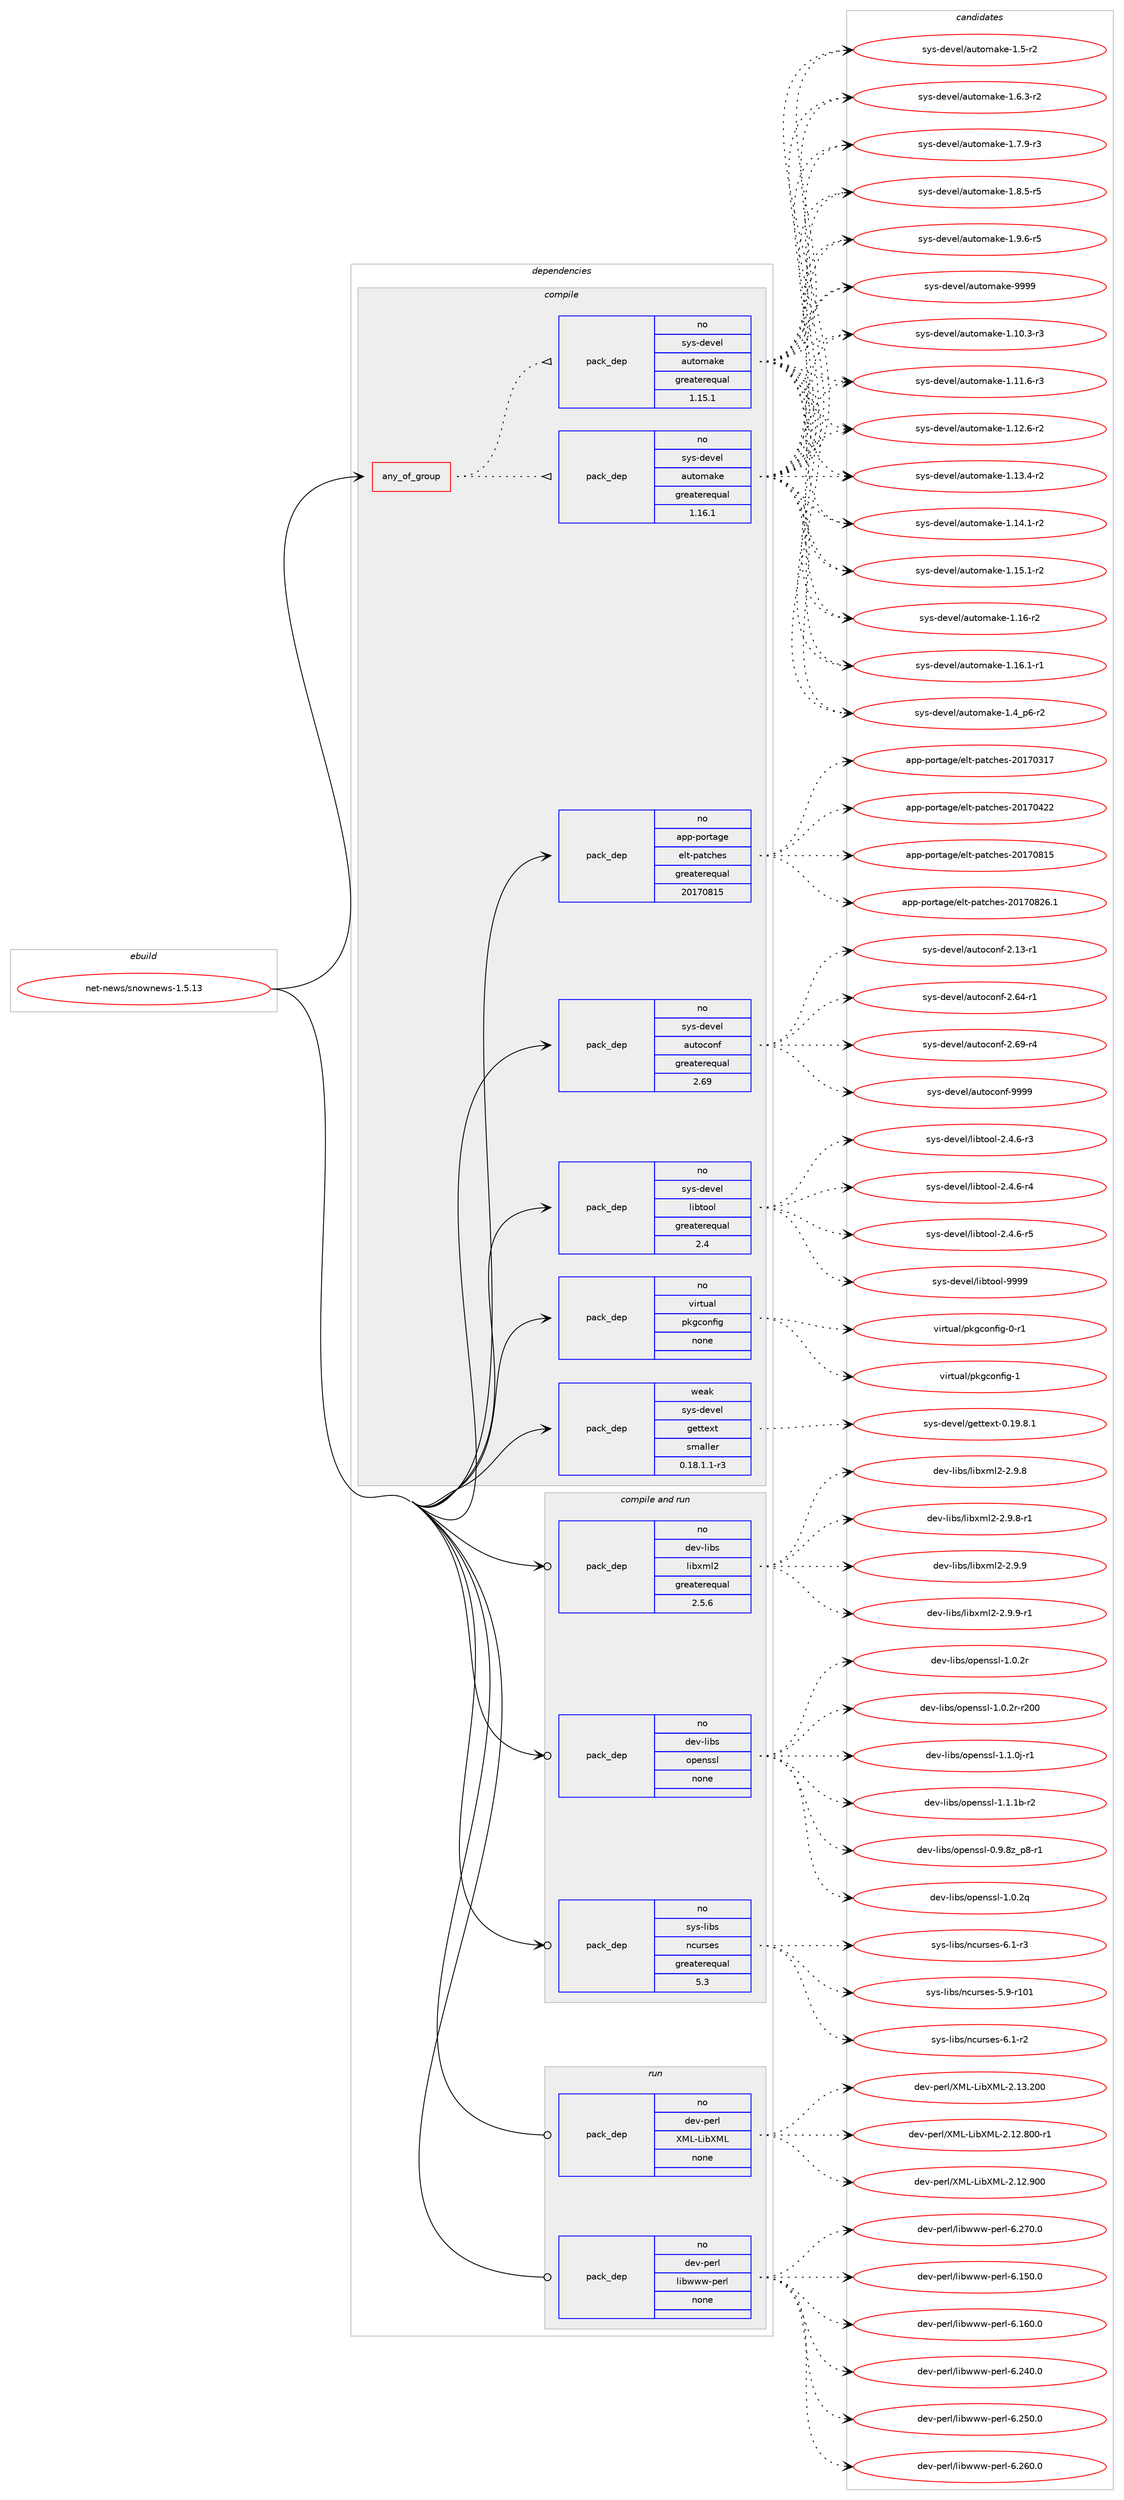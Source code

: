 digraph prolog {

# *************
# Graph options
# *************

newrank=true;
concentrate=true;
compound=true;
graph [rankdir=LR,fontname=Helvetica,fontsize=10,ranksep=1.5];#, ranksep=2.5, nodesep=0.2];
edge  [arrowhead=vee];
node  [fontname=Helvetica,fontsize=10];

# **********
# The ebuild
# **********

subgraph cluster_leftcol {
color=gray;
rank=same;
label=<<i>ebuild</i>>;
id [label="net-news/snownews-1.5.13", color=red, width=4, href="../net-news/snownews-1.5.13.svg"];
}

# ****************
# The dependencies
# ****************

subgraph cluster_midcol {
color=gray;
label=<<i>dependencies</i>>;
subgraph cluster_compile {
fillcolor="#eeeeee";
style=filled;
label=<<i>compile</i>>;
subgraph any26527 {
dependency1674740 [label=<<TABLE BORDER="0" CELLBORDER="1" CELLSPACING="0" CELLPADDING="4"><TR><TD CELLPADDING="10">any_of_group</TD></TR></TABLE>>, shape=none, color=red];subgraph pack1197537 {
dependency1674741 [label=<<TABLE BORDER="0" CELLBORDER="1" CELLSPACING="0" CELLPADDING="4" WIDTH="220"><TR><TD ROWSPAN="6" CELLPADDING="30">pack_dep</TD></TR><TR><TD WIDTH="110">no</TD></TR><TR><TD>sys-devel</TD></TR><TR><TD>automake</TD></TR><TR><TD>greaterequal</TD></TR><TR><TD>1.16.1</TD></TR></TABLE>>, shape=none, color=blue];
}
dependency1674740:e -> dependency1674741:w [weight=20,style="dotted",arrowhead="oinv"];
subgraph pack1197538 {
dependency1674742 [label=<<TABLE BORDER="0" CELLBORDER="1" CELLSPACING="0" CELLPADDING="4" WIDTH="220"><TR><TD ROWSPAN="6" CELLPADDING="30">pack_dep</TD></TR><TR><TD WIDTH="110">no</TD></TR><TR><TD>sys-devel</TD></TR><TR><TD>automake</TD></TR><TR><TD>greaterequal</TD></TR><TR><TD>1.15.1</TD></TR></TABLE>>, shape=none, color=blue];
}
dependency1674740:e -> dependency1674742:w [weight=20,style="dotted",arrowhead="oinv"];
}
id:e -> dependency1674740:w [weight=20,style="solid",arrowhead="vee"];
subgraph pack1197539 {
dependency1674743 [label=<<TABLE BORDER="0" CELLBORDER="1" CELLSPACING="0" CELLPADDING="4" WIDTH="220"><TR><TD ROWSPAN="6" CELLPADDING="30">pack_dep</TD></TR><TR><TD WIDTH="110">no</TD></TR><TR><TD>app-portage</TD></TR><TR><TD>elt-patches</TD></TR><TR><TD>greaterequal</TD></TR><TR><TD>20170815</TD></TR></TABLE>>, shape=none, color=blue];
}
id:e -> dependency1674743:w [weight=20,style="solid",arrowhead="vee"];
subgraph pack1197540 {
dependency1674744 [label=<<TABLE BORDER="0" CELLBORDER="1" CELLSPACING="0" CELLPADDING="4" WIDTH="220"><TR><TD ROWSPAN="6" CELLPADDING="30">pack_dep</TD></TR><TR><TD WIDTH="110">no</TD></TR><TR><TD>sys-devel</TD></TR><TR><TD>autoconf</TD></TR><TR><TD>greaterequal</TD></TR><TR><TD>2.69</TD></TR></TABLE>>, shape=none, color=blue];
}
id:e -> dependency1674744:w [weight=20,style="solid",arrowhead="vee"];
subgraph pack1197541 {
dependency1674745 [label=<<TABLE BORDER="0" CELLBORDER="1" CELLSPACING="0" CELLPADDING="4" WIDTH="220"><TR><TD ROWSPAN="6" CELLPADDING="30">pack_dep</TD></TR><TR><TD WIDTH="110">no</TD></TR><TR><TD>sys-devel</TD></TR><TR><TD>libtool</TD></TR><TR><TD>greaterequal</TD></TR><TR><TD>2.4</TD></TR></TABLE>>, shape=none, color=blue];
}
id:e -> dependency1674745:w [weight=20,style="solid",arrowhead="vee"];
subgraph pack1197542 {
dependency1674746 [label=<<TABLE BORDER="0" CELLBORDER="1" CELLSPACING="0" CELLPADDING="4" WIDTH="220"><TR><TD ROWSPAN="6" CELLPADDING="30">pack_dep</TD></TR><TR><TD WIDTH="110">no</TD></TR><TR><TD>virtual</TD></TR><TR><TD>pkgconfig</TD></TR><TR><TD>none</TD></TR><TR><TD></TD></TR></TABLE>>, shape=none, color=blue];
}
id:e -> dependency1674746:w [weight=20,style="solid",arrowhead="vee"];
subgraph pack1197543 {
dependency1674747 [label=<<TABLE BORDER="0" CELLBORDER="1" CELLSPACING="0" CELLPADDING="4" WIDTH="220"><TR><TD ROWSPAN="6" CELLPADDING="30">pack_dep</TD></TR><TR><TD WIDTH="110">weak</TD></TR><TR><TD>sys-devel</TD></TR><TR><TD>gettext</TD></TR><TR><TD>smaller</TD></TR><TR><TD>0.18.1.1-r3</TD></TR></TABLE>>, shape=none, color=blue];
}
id:e -> dependency1674747:w [weight=20,style="solid",arrowhead="vee"];
}
subgraph cluster_compileandrun {
fillcolor="#eeeeee";
style=filled;
label=<<i>compile and run</i>>;
subgraph pack1197544 {
dependency1674748 [label=<<TABLE BORDER="0" CELLBORDER="1" CELLSPACING="0" CELLPADDING="4" WIDTH="220"><TR><TD ROWSPAN="6" CELLPADDING="30">pack_dep</TD></TR><TR><TD WIDTH="110">no</TD></TR><TR><TD>dev-libs</TD></TR><TR><TD>libxml2</TD></TR><TR><TD>greaterequal</TD></TR><TR><TD>2.5.6</TD></TR></TABLE>>, shape=none, color=blue];
}
id:e -> dependency1674748:w [weight=20,style="solid",arrowhead="odotvee"];
subgraph pack1197545 {
dependency1674749 [label=<<TABLE BORDER="0" CELLBORDER="1" CELLSPACING="0" CELLPADDING="4" WIDTH="220"><TR><TD ROWSPAN="6" CELLPADDING="30">pack_dep</TD></TR><TR><TD WIDTH="110">no</TD></TR><TR><TD>dev-libs</TD></TR><TR><TD>openssl</TD></TR><TR><TD>none</TD></TR><TR><TD></TD></TR></TABLE>>, shape=none, color=blue];
}
id:e -> dependency1674749:w [weight=20,style="solid",arrowhead="odotvee"];
subgraph pack1197546 {
dependency1674750 [label=<<TABLE BORDER="0" CELLBORDER="1" CELLSPACING="0" CELLPADDING="4" WIDTH="220"><TR><TD ROWSPAN="6" CELLPADDING="30">pack_dep</TD></TR><TR><TD WIDTH="110">no</TD></TR><TR><TD>sys-libs</TD></TR><TR><TD>ncurses</TD></TR><TR><TD>greaterequal</TD></TR><TR><TD>5.3</TD></TR></TABLE>>, shape=none, color=blue];
}
id:e -> dependency1674750:w [weight=20,style="solid",arrowhead="odotvee"];
}
subgraph cluster_run {
fillcolor="#eeeeee";
style=filled;
label=<<i>run</i>>;
subgraph pack1197547 {
dependency1674751 [label=<<TABLE BORDER="0" CELLBORDER="1" CELLSPACING="0" CELLPADDING="4" WIDTH="220"><TR><TD ROWSPAN="6" CELLPADDING="30">pack_dep</TD></TR><TR><TD WIDTH="110">no</TD></TR><TR><TD>dev-perl</TD></TR><TR><TD>XML-LibXML</TD></TR><TR><TD>none</TD></TR><TR><TD></TD></TR></TABLE>>, shape=none, color=blue];
}
id:e -> dependency1674751:w [weight=20,style="solid",arrowhead="odot"];
subgraph pack1197548 {
dependency1674752 [label=<<TABLE BORDER="0" CELLBORDER="1" CELLSPACING="0" CELLPADDING="4" WIDTH="220"><TR><TD ROWSPAN="6" CELLPADDING="30">pack_dep</TD></TR><TR><TD WIDTH="110">no</TD></TR><TR><TD>dev-perl</TD></TR><TR><TD>libwww-perl</TD></TR><TR><TD>none</TD></TR><TR><TD></TD></TR></TABLE>>, shape=none, color=blue];
}
id:e -> dependency1674752:w [weight=20,style="solid",arrowhead="odot"];
}
}

# **************
# The candidates
# **************

subgraph cluster_choices {
rank=same;
color=gray;
label=<<i>candidates</i>>;

subgraph choice1197537 {
color=black;
nodesep=1;
choice11512111545100101118101108479711711611110997107101454946494846514511451 [label="sys-devel/automake-1.10.3-r3", color=red, width=4,href="../sys-devel/automake-1.10.3-r3.svg"];
choice11512111545100101118101108479711711611110997107101454946494946544511451 [label="sys-devel/automake-1.11.6-r3", color=red, width=4,href="../sys-devel/automake-1.11.6-r3.svg"];
choice11512111545100101118101108479711711611110997107101454946495046544511450 [label="sys-devel/automake-1.12.6-r2", color=red, width=4,href="../sys-devel/automake-1.12.6-r2.svg"];
choice11512111545100101118101108479711711611110997107101454946495146524511450 [label="sys-devel/automake-1.13.4-r2", color=red, width=4,href="../sys-devel/automake-1.13.4-r2.svg"];
choice11512111545100101118101108479711711611110997107101454946495246494511450 [label="sys-devel/automake-1.14.1-r2", color=red, width=4,href="../sys-devel/automake-1.14.1-r2.svg"];
choice11512111545100101118101108479711711611110997107101454946495346494511450 [label="sys-devel/automake-1.15.1-r2", color=red, width=4,href="../sys-devel/automake-1.15.1-r2.svg"];
choice1151211154510010111810110847971171161111099710710145494649544511450 [label="sys-devel/automake-1.16-r2", color=red, width=4,href="../sys-devel/automake-1.16-r2.svg"];
choice11512111545100101118101108479711711611110997107101454946495446494511449 [label="sys-devel/automake-1.16.1-r1", color=red, width=4,href="../sys-devel/automake-1.16.1-r1.svg"];
choice115121115451001011181011084797117116111109971071014549465295112544511450 [label="sys-devel/automake-1.4_p6-r2", color=red, width=4,href="../sys-devel/automake-1.4_p6-r2.svg"];
choice11512111545100101118101108479711711611110997107101454946534511450 [label="sys-devel/automake-1.5-r2", color=red, width=4,href="../sys-devel/automake-1.5-r2.svg"];
choice115121115451001011181011084797117116111109971071014549465446514511450 [label="sys-devel/automake-1.6.3-r2", color=red, width=4,href="../sys-devel/automake-1.6.3-r2.svg"];
choice115121115451001011181011084797117116111109971071014549465546574511451 [label="sys-devel/automake-1.7.9-r3", color=red, width=4,href="../sys-devel/automake-1.7.9-r3.svg"];
choice115121115451001011181011084797117116111109971071014549465646534511453 [label="sys-devel/automake-1.8.5-r5", color=red, width=4,href="../sys-devel/automake-1.8.5-r5.svg"];
choice115121115451001011181011084797117116111109971071014549465746544511453 [label="sys-devel/automake-1.9.6-r5", color=red, width=4,href="../sys-devel/automake-1.9.6-r5.svg"];
choice115121115451001011181011084797117116111109971071014557575757 [label="sys-devel/automake-9999", color=red, width=4,href="../sys-devel/automake-9999.svg"];
dependency1674741:e -> choice11512111545100101118101108479711711611110997107101454946494846514511451:w [style=dotted,weight="100"];
dependency1674741:e -> choice11512111545100101118101108479711711611110997107101454946494946544511451:w [style=dotted,weight="100"];
dependency1674741:e -> choice11512111545100101118101108479711711611110997107101454946495046544511450:w [style=dotted,weight="100"];
dependency1674741:e -> choice11512111545100101118101108479711711611110997107101454946495146524511450:w [style=dotted,weight="100"];
dependency1674741:e -> choice11512111545100101118101108479711711611110997107101454946495246494511450:w [style=dotted,weight="100"];
dependency1674741:e -> choice11512111545100101118101108479711711611110997107101454946495346494511450:w [style=dotted,weight="100"];
dependency1674741:e -> choice1151211154510010111810110847971171161111099710710145494649544511450:w [style=dotted,weight="100"];
dependency1674741:e -> choice11512111545100101118101108479711711611110997107101454946495446494511449:w [style=dotted,weight="100"];
dependency1674741:e -> choice115121115451001011181011084797117116111109971071014549465295112544511450:w [style=dotted,weight="100"];
dependency1674741:e -> choice11512111545100101118101108479711711611110997107101454946534511450:w [style=dotted,weight="100"];
dependency1674741:e -> choice115121115451001011181011084797117116111109971071014549465446514511450:w [style=dotted,weight="100"];
dependency1674741:e -> choice115121115451001011181011084797117116111109971071014549465546574511451:w [style=dotted,weight="100"];
dependency1674741:e -> choice115121115451001011181011084797117116111109971071014549465646534511453:w [style=dotted,weight="100"];
dependency1674741:e -> choice115121115451001011181011084797117116111109971071014549465746544511453:w [style=dotted,weight="100"];
dependency1674741:e -> choice115121115451001011181011084797117116111109971071014557575757:w [style=dotted,weight="100"];
}
subgraph choice1197538 {
color=black;
nodesep=1;
choice11512111545100101118101108479711711611110997107101454946494846514511451 [label="sys-devel/automake-1.10.3-r3", color=red, width=4,href="../sys-devel/automake-1.10.3-r3.svg"];
choice11512111545100101118101108479711711611110997107101454946494946544511451 [label="sys-devel/automake-1.11.6-r3", color=red, width=4,href="../sys-devel/automake-1.11.6-r3.svg"];
choice11512111545100101118101108479711711611110997107101454946495046544511450 [label="sys-devel/automake-1.12.6-r2", color=red, width=4,href="../sys-devel/automake-1.12.6-r2.svg"];
choice11512111545100101118101108479711711611110997107101454946495146524511450 [label="sys-devel/automake-1.13.4-r2", color=red, width=4,href="../sys-devel/automake-1.13.4-r2.svg"];
choice11512111545100101118101108479711711611110997107101454946495246494511450 [label="sys-devel/automake-1.14.1-r2", color=red, width=4,href="../sys-devel/automake-1.14.1-r2.svg"];
choice11512111545100101118101108479711711611110997107101454946495346494511450 [label="sys-devel/automake-1.15.1-r2", color=red, width=4,href="../sys-devel/automake-1.15.1-r2.svg"];
choice1151211154510010111810110847971171161111099710710145494649544511450 [label="sys-devel/automake-1.16-r2", color=red, width=4,href="../sys-devel/automake-1.16-r2.svg"];
choice11512111545100101118101108479711711611110997107101454946495446494511449 [label="sys-devel/automake-1.16.1-r1", color=red, width=4,href="../sys-devel/automake-1.16.1-r1.svg"];
choice115121115451001011181011084797117116111109971071014549465295112544511450 [label="sys-devel/automake-1.4_p6-r2", color=red, width=4,href="../sys-devel/automake-1.4_p6-r2.svg"];
choice11512111545100101118101108479711711611110997107101454946534511450 [label="sys-devel/automake-1.5-r2", color=red, width=4,href="../sys-devel/automake-1.5-r2.svg"];
choice115121115451001011181011084797117116111109971071014549465446514511450 [label="sys-devel/automake-1.6.3-r2", color=red, width=4,href="../sys-devel/automake-1.6.3-r2.svg"];
choice115121115451001011181011084797117116111109971071014549465546574511451 [label="sys-devel/automake-1.7.9-r3", color=red, width=4,href="../sys-devel/automake-1.7.9-r3.svg"];
choice115121115451001011181011084797117116111109971071014549465646534511453 [label="sys-devel/automake-1.8.5-r5", color=red, width=4,href="../sys-devel/automake-1.8.5-r5.svg"];
choice115121115451001011181011084797117116111109971071014549465746544511453 [label="sys-devel/automake-1.9.6-r5", color=red, width=4,href="../sys-devel/automake-1.9.6-r5.svg"];
choice115121115451001011181011084797117116111109971071014557575757 [label="sys-devel/automake-9999", color=red, width=4,href="../sys-devel/automake-9999.svg"];
dependency1674742:e -> choice11512111545100101118101108479711711611110997107101454946494846514511451:w [style=dotted,weight="100"];
dependency1674742:e -> choice11512111545100101118101108479711711611110997107101454946494946544511451:w [style=dotted,weight="100"];
dependency1674742:e -> choice11512111545100101118101108479711711611110997107101454946495046544511450:w [style=dotted,weight="100"];
dependency1674742:e -> choice11512111545100101118101108479711711611110997107101454946495146524511450:w [style=dotted,weight="100"];
dependency1674742:e -> choice11512111545100101118101108479711711611110997107101454946495246494511450:w [style=dotted,weight="100"];
dependency1674742:e -> choice11512111545100101118101108479711711611110997107101454946495346494511450:w [style=dotted,weight="100"];
dependency1674742:e -> choice1151211154510010111810110847971171161111099710710145494649544511450:w [style=dotted,weight="100"];
dependency1674742:e -> choice11512111545100101118101108479711711611110997107101454946495446494511449:w [style=dotted,weight="100"];
dependency1674742:e -> choice115121115451001011181011084797117116111109971071014549465295112544511450:w [style=dotted,weight="100"];
dependency1674742:e -> choice11512111545100101118101108479711711611110997107101454946534511450:w [style=dotted,weight="100"];
dependency1674742:e -> choice115121115451001011181011084797117116111109971071014549465446514511450:w [style=dotted,weight="100"];
dependency1674742:e -> choice115121115451001011181011084797117116111109971071014549465546574511451:w [style=dotted,weight="100"];
dependency1674742:e -> choice115121115451001011181011084797117116111109971071014549465646534511453:w [style=dotted,weight="100"];
dependency1674742:e -> choice115121115451001011181011084797117116111109971071014549465746544511453:w [style=dotted,weight="100"];
dependency1674742:e -> choice115121115451001011181011084797117116111109971071014557575757:w [style=dotted,weight="100"];
}
subgraph choice1197539 {
color=black;
nodesep=1;
choice97112112451121111141169710310147101108116451129711699104101115455048495548514955 [label="app-portage/elt-patches-20170317", color=red, width=4,href="../app-portage/elt-patches-20170317.svg"];
choice97112112451121111141169710310147101108116451129711699104101115455048495548525050 [label="app-portage/elt-patches-20170422", color=red, width=4,href="../app-portage/elt-patches-20170422.svg"];
choice97112112451121111141169710310147101108116451129711699104101115455048495548564953 [label="app-portage/elt-patches-20170815", color=red, width=4,href="../app-portage/elt-patches-20170815.svg"];
choice971121124511211111411697103101471011081164511297116991041011154550484955485650544649 [label="app-portage/elt-patches-20170826.1", color=red, width=4,href="../app-portage/elt-patches-20170826.1.svg"];
dependency1674743:e -> choice97112112451121111141169710310147101108116451129711699104101115455048495548514955:w [style=dotted,weight="100"];
dependency1674743:e -> choice97112112451121111141169710310147101108116451129711699104101115455048495548525050:w [style=dotted,weight="100"];
dependency1674743:e -> choice97112112451121111141169710310147101108116451129711699104101115455048495548564953:w [style=dotted,weight="100"];
dependency1674743:e -> choice971121124511211111411697103101471011081164511297116991041011154550484955485650544649:w [style=dotted,weight="100"];
}
subgraph choice1197540 {
color=black;
nodesep=1;
choice1151211154510010111810110847971171161119911111010245504649514511449 [label="sys-devel/autoconf-2.13-r1", color=red, width=4,href="../sys-devel/autoconf-2.13-r1.svg"];
choice1151211154510010111810110847971171161119911111010245504654524511449 [label="sys-devel/autoconf-2.64-r1", color=red, width=4,href="../sys-devel/autoconf-2.64-r1.svg"];
choice1151211154510010111810110847971171161119911111010245504654574511452 [label="sys-devel/autoconf-2.69-r4", color=red, width=4,href="../sys-devel/autoconf-2.69-r4.svg"];
choice115121115451001011181011084797117116111991111101024557575757 [label="sys-devel/autoconf-9999", color=red, width=4,href="../sys-devel/autoconf-9999.svg"];
dependency1674744:e -> choice1151211154510010111810110847971171161119911111010245504649514511449:w [style=dotted,weight="100"];
dependency1674744:e -> choice1151211154510010111810110847971171161119911111010245504654524511449:w [style=dotted,weight="100"];
dependency1674744:e -> choice1151211154510010111810110847971171161119911111010245504654574511452:w [style=dotted,weight="100"];
dependency1674744:e -> choice115121115451001011181011084797117116111991111101024557575757:w [style=dotted,weight="100"];
}
subgraph choice1197541 {
color=black;
nodesep=1;
choice1151211154510010111810110847108105981161111111084550465246544511451 [label="sys-devel/libtool-2.4.6-r3", color=red, width=4,href="../sys-devel/libtool-2.4.6-r3.svg"];
choice1151211154510010111810110847108105981161111111084550465246544511452 [label="sys-devel/libtool-2.4.6-r4", color=red, width=4,href="../sys-devel/libtool-2.4.6-r4.svg"];
choice1151211154510010111810110847108105981161111111084550465246544511453 [label="sys-devel/libtool-2.4.6-r5", color=red, width=4,href="../sys-devel/libtool-2.4.6-r5.svg"];
choice1151211154510010111810110847108105981161111111084557575757 [label="sys-devel/libtool-9999", color=red, width=4,href="../sys-devel/libtool-9999.svg"];
dependency1674745:e -> choice1151211154510010111810110847108105981161111111084550465246544511451:w [style=dotted,weight="100"];
dependency1674745:e -> choice1151211154510010111810110847108105981161111111084550465246544511452:w [style=dotted,weight="100"];
dependency1674745:e -> choice1151211154510010111810110847108105981161111111084550465246544511453:w [style=dotted,weight="100"];
dependency1674745:e -> choice1151211154510010111810110847108105981161111111084557575757:w [style=dotted,weight="100"];
}
subgraph choice1197542 {
color=black;
nodesep=1;
choice11810511411611797108471121071039911111010210510345484511449 [label="virtual/pkgconfig-0-r1", color=red, width=4,href="../virtual/pkgconfig-0-r1.svg"];
choice1181051141161179710847112107103991111101021051034549 [label="virtual/pkgconfig-1", color=red, width=4,href="../virtual/pkgconfig-1.svg"];
dependency1674746:e -> choice11810511411611797108471121071039911111010210510345484511449:w [style=dotted,weight="100"];
dependency1674746:e -> choice1181051141161179710847112107103991111101021051034549:w [style=dotted,weight="100"];
}
subgraph choice1197543 {
color=black;
nodesep=1;
choice1151211154510010111810110847103101116116101120116454846495746564649 [label="sys-devel/gettext-0.19.8.1", color=red, width=4,href="../sys-devel/gettext-0.19.8.1.svg"];
dependency1674747:e -> choice1151211154510010111810110847103101116116101120116454846495746564649:w [style=dotted,weight="100"];
}
subgraph choice1197544 {
color=black;
nodesep=1;
choice1001011184510810598115471081059812010910850455046574656 [label="dev-libs/libxml2-2.9.8", color=red, width=4,href="../dev-libs/libxml2-2.9.8.svg"];
choice10010111845108105981154710810598120109108504550465746564511449 [label="dev-libs/libxml2-2.9.8-r1", color=red, width=4,href="../dev-libs/libxml2-2.9.8-r1.svg"];
choice1001011184510810598115471081059812010910850455046574657 [label="dev-libs/libxml2-2.9.9", color=red, width=4,href="../dev-libs/libxml2-2.9.9.svg"];
choice10010111845108105981154710810598120109108504550465746574511449 [label="dev-libs/libxml2-2.9.9-r1", color=red, width=4,href="../dev-libs/libxml2-2.9.9-r1.svg"];
dependency1674748:e -> choice1001011184510810598115471081059812010910850455046574656:w [style=dotted,weight="100"];
dependency1674748:e -> choice10010111845108105981154710810598120109108504550465746564511449:w [style=dotted,weight="100"];
dependency1674748:e -> choice1001011184510810598115471081059812010910850455046574657:w [style=dotted,weight="100"];
dependency1674748:e -> choice10010111845108105981154710810598120109108504550465746574511449:w [style=dotted,weight="100"];
}
subgraph choice1197545 {
color=black;
nodesep=1;
choice10010111845108105981154711111210111011511510845484657465612295112564511449 [label="dev-libs/openssl-0.9.8z_p8-r1", color=red, width=4,href="../dev-libs/openssl-0.9.8z_p8-r1.svg"];
choice100101118451081059811547111112101110115115108454946484650113 [label="dev-libs/openssl-1.0.2q", color=red, width=4,href="../dev-libs/openssl-1.0.2q.svg"];
choice100101118451081059811547111112101110115115108454946484650114 [label="dev-libs/openssl-1.0.2r", color=red, width=4,href="../dev-libs/openssl-1.0.2r.svg"];
choice10010111845108105981154711111210111011511510845494648465011445114504848 [label="dev-libs/openssl-1.0.2r-r200", color=red, width=4,href="../dev-libs/openssl-1.0.2r-r200.svg"];
choice1001011184510810598115471111121011101151151084549464946481064511449 [label="dev-libs/openssl-1.1.0j-r1", color=red, width=4,href="../dev-libs/openssl-1.1.0j-r1.svg"];
choice100101118451081059811547111112101110115115108454946494649984511450 [label="dev-libs/openssl-1.1.1b-r2", color=red, width=4,href="../dev-libs/openssl-1.1.1b-r2.svg"];
dependency1674749:e -> choice10010111845108105981154711111210111011511510845484657465612295112564511449:w [style=dotted,weight="100"];
dependency1674749:e -> choice100101118451081059811547111112101110115115108454946484650113:w [style=dotted,weight="100"];
dependency1674749:e -> choice100101118451081059811547111112101110115115108454946484650114:w [style=dotted,weight="100"];
dependency1674749:e -> choice10010111845108105981154711111210111011511510845494648465011445114504848:w [style=dotted,weight="100"];
dependency1674749:e -> choice1001011184510810598115471111121011101151151084549464946481064511449:w [style=dotted,weight="100"];
dependency1674749:e -> choice100101118451081059811547111112101110115115108454946494649984511450:w [style=dotted,weight="100"];
}
subgraph choice1197546 {
color=black;
nodesep=1;
choice115121115451081059811547110991171141151011154553465745114494849 [label="sys-libs/ncurses-5.9-r101", color=red, width=4,href="../sys-libs/ncurses-5.9-r101.svg"];
choice11512111545108105981154711099117114115101115455446494511450 [label="sys-libs/ncurses-6.1-r2", color=red, width=4,href="../sys-libs/ncurses-6.1-r2.svg"];
choice11512111545108105981154711099117114115101115455446494511451 [label="sys-libs/ncurses-6.1-r3", color=red, width=4,href="../sys-libs/ncurses-6.1-r3.svg"];
dependency1674750:e -> choice115121115451081059811547110991171141151011154553465745114494849:w [style=dotted,weight="100"];
dependency1674750:e -> choice11512111545108105981154711099117114115101115455446494511450:w [style=dotted,weight="100"];
dependency1674750:e -> choice11512111545108105981154711099117114115101115455446494511451:w [style=dotted,weight="100"];
}
subgraph choice1197547 {
color=black;
nodesep=1;
choice10010111845112101114108478877764576105988877764550464950465648484511449 [label="dev-perl/XML-LibXML-2.12.800-r1", color=red, width=4,href="../dev-perl/XML-LibXML-2.12.800-r1.svg"];
choice1001011184511210111410847887776457610598887776455046495046574848 [label="dev-perl/XML-LibXML-2.12.900", color=red, width=4,href="../dev-perl/XML-LibXML-2.12.900.svg"];
choice1001011184511210111410847887776457610598887776455046495146504848 [label="dev-perl/XML-LibXML-2.13.200", color=red, width=4,href="../dev-perl/XML-LibXML-2.13.200.svg"];
dependency1674751:e -> choice10010111845112101114108478877764576105988877764550464950465648484511449:w [style=dotted,weight="100"];
dependency1674751:e -> choice1001011184511210111410847887776457610598887776455046495046574848:w [style=dotted,weight="100"];
dependency1674751:e -> choice1001011184511210111410847887776457610598887776455046495146504848:w [style=dotted,weight="100"];
}
subgraph choice1197548 {
color=black;
nodesep=1;
choice100101118451121011141084710810598119119119451121011141084554464953484648 [label="dev-perl/libwww-perl-6.150.0", color=red, width=4,href="../dev-perl/libwww-perl-6.150.0.svg"];
choice100101118451121011141084710810598119119119451121011141084554464954484648 [label="dev-perl/libwww-perl-6.160.0", color=red, width=4,href="../dev-perl/libwww-perl-6.160.0.svg"];
choice100101118451121011141084710810598119119119451121011141084554465052484648 [label="dev-perl/libwww-perl-6.240.0", color=red, width=4,href="../dev-perl/libwww-perl-6.240.0.svg"];
choice100101118451121011141084710810598119119119451121011141084554465053484648 [label="dev-perl/libwww-perl-6.250.0", color=red, width=4,href="../dev-perl/libwww-perl-6.250.0.svg"];
choice100101118451121011141084710810598119119119451121011141084554465054484648 [label="dev-perl/libwww-perl-6.260.0", color=red, width=4,href="../dev-perl/libwww-perl-6.260.0.svg"];
choice100101118451121011141084710810598119119119451121011141084554465055484648 [label="dev-perl/libwww-perl-6.270.0", color=red, width=4,href="../dev-perl/libwww-perl-6.270.0.svg"];
dependency1674752:e -> choice100101118451121011141084710810598119119119451121011141084554464953484648:w [style=dotted,weight="100"];
dependency1674752:e -> choice100101118451121011141084710810598119119119451121011141084554464954484648:w [style=dotted,weight="100"];
dependency1674752:e -> choice100101118451121011141084710810598119119119451121011141084554465052484648:w [style=dotted,weight="100"];
dependency1674752:e -> choice100101118451121011141084710810598119119119451121011141084554465053484648:w [style=dotted,weight="100"];
dependency1674752:e -> choice100101118451121011141084710810598119119119451121011141084554465054484648:w [style=dotted,weight="100"];
dependency1674752:e -> choice100101118451121011141084710810598119119119451121011141084554465055484648:w [style=dotted,weight="100"];
}
}

}

